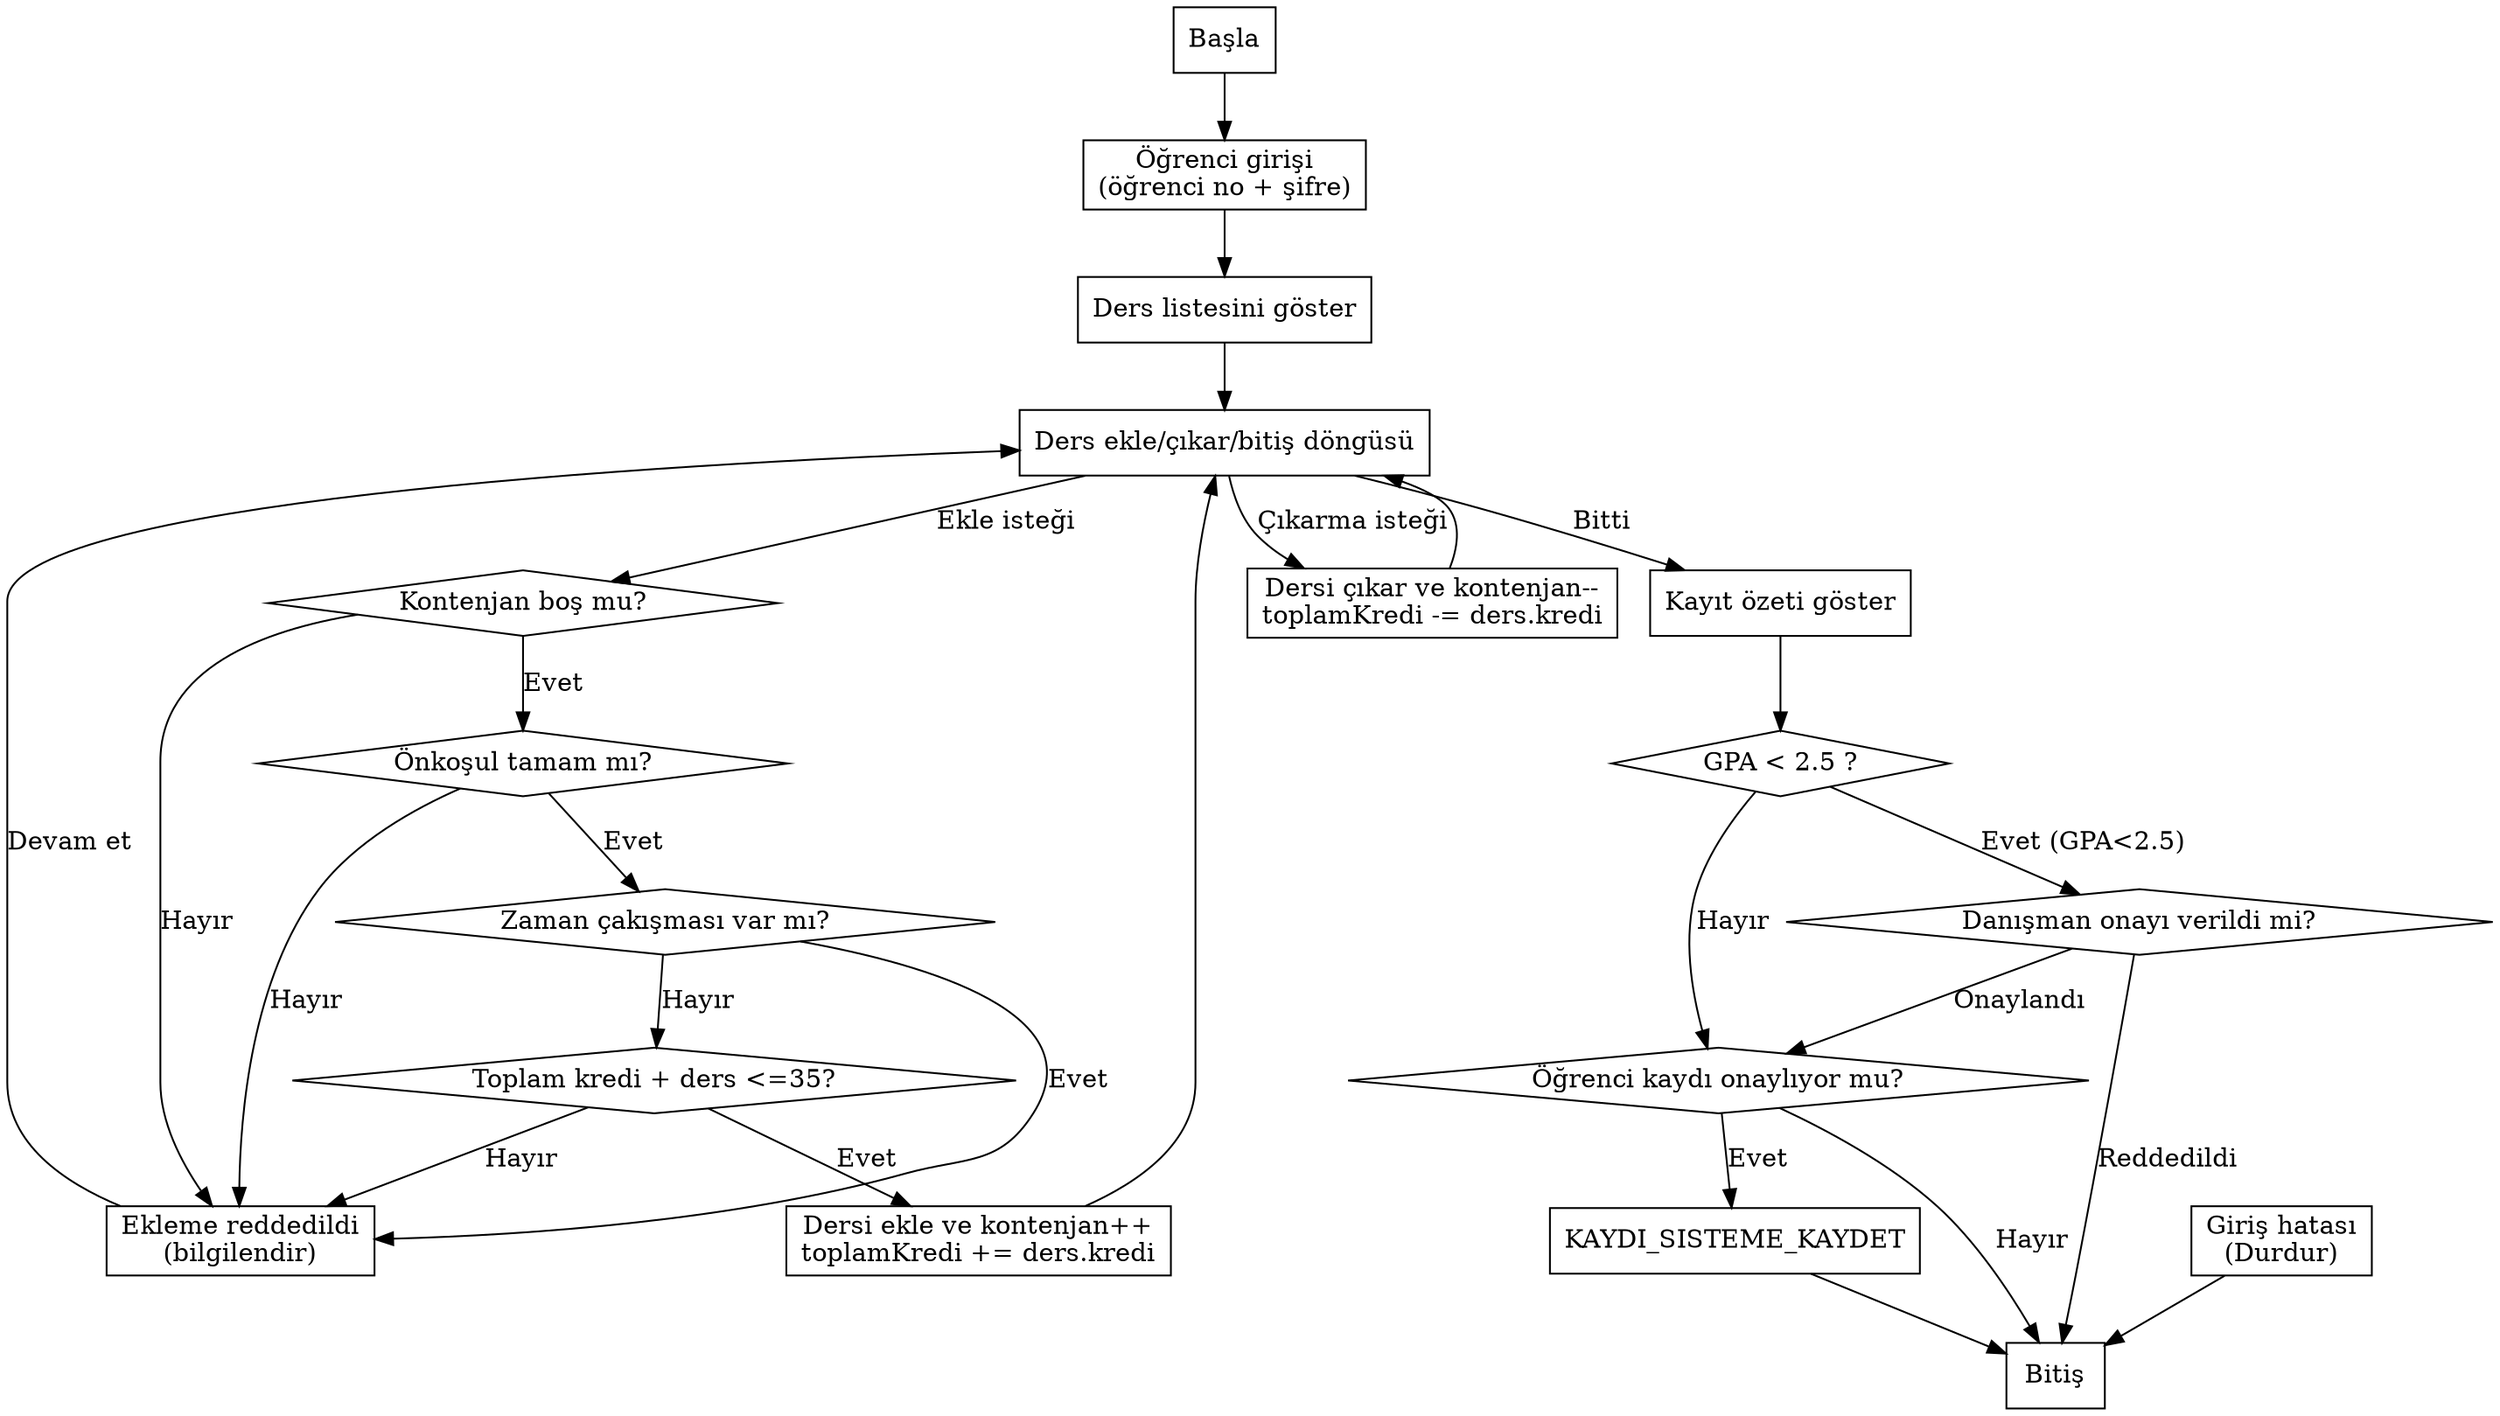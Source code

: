 digraph KayitAkisi {
  rankdir=TB;
  node [shape=box];

  Start [label="Başla"];
  Giris [label="Öğrenci girişi\n(öğrenci no + şifre)"];
  Listeler [label="Ders listesini göster"];
  SecimLoop [label="Ders ekle/çıkar/bitiş döngüsü"];

  // Decision nodes (diamond)
  KontenjanCheck [shape=diamond, label="Kontenjan boş mu?"];
  OnkosulCheck [shape=diamond, label="Önkoşul tamam mı?"];
  ZamanCheck [shape=diamond, label="Zaman çakışması var mı?"];
  KrediCheck [shape=diamond, label="Toplam kredi + ders <=35?"];
  GPACheck [shape=diamond, label="GPA < 2.5 ?"];
  DanismanOnay [shape=diamond, label="Danışman onayı verildi mi?"];
  OnayKayit [shape=diamond, label="Öğrenci kaydı onaylıyor mu?"];

  // Process nodes
  Ekle [label="Dersi ekle ve kontenjan++\ntoplamKredi += ders.kredi"];
  ReddetK [label="Ekleme reddedildi\n(bilgilendir)"];
  Sil [label="Dersi çıkar ve kontenjan--\ntoplamKredi -= ders.kredi"];
  Ozet [label="Kayıt özeti göster"];
  Kaydet [label="KAYDI_SISTEME_KAYDET"];
  Hata [label="Giriş hatası\n(Durdur)"];
  Bitir [label="Bitiş"];

  // Edges
  Start -> Giris;
  Giris -> Listeler;
  Listeler -> SecimLoop;

  SecimLoop -> KontenjanCheck [label="Ekle isteği"];
  KontenjanCheck -> OnkosulCheck [label="Evet"];
  KontenjanCheck -> ReddetK [label="Hayır"];

  OnkosulCheck -> ZamanCheck [label="Evet"];
  OnkosulCheck -> ReddetK [label="Hayır"];

  ZamanCheck -> KrediCheck [label="Hayır"]; // burada 'Hayır' anlamı: çakışma yok -> ilerle
  ZamanCheck -> ReddetK [label="Evet"]; // çakışma varsa reddet

  KrediCheck -> Ekle [label="Evet"];
  KrediCheck -> ReddetK [label="Hayır"];

  ReddetK -> SecimLoop [label="Devam et"];
  Ekle -> SecimLoop;

  SecimLoop -> Sil [label="Çıkarma isteği"];
  Sil -> SecimLoop;

  SecimLoop -> Ozet [label="Bitti"];

  Ozet -> GPACheck;
  GPACheck -> DanismanOnay [label="Evet (GPA<2.5)"];
  GPACheck -> OnayKayit [label="Hayır"];

  DanismanOnay -> OnayKayit [label="Onaylandı"];
  DanismanOnay -> Bitir [label="Reddedildi"];

  OnayKayit -> Kaydet [label="Evet"];
  OnayKayit -> Bitir [label="Hayır"];

  Kaydet -> Bitir;
  Hata -> Bitir;
}

